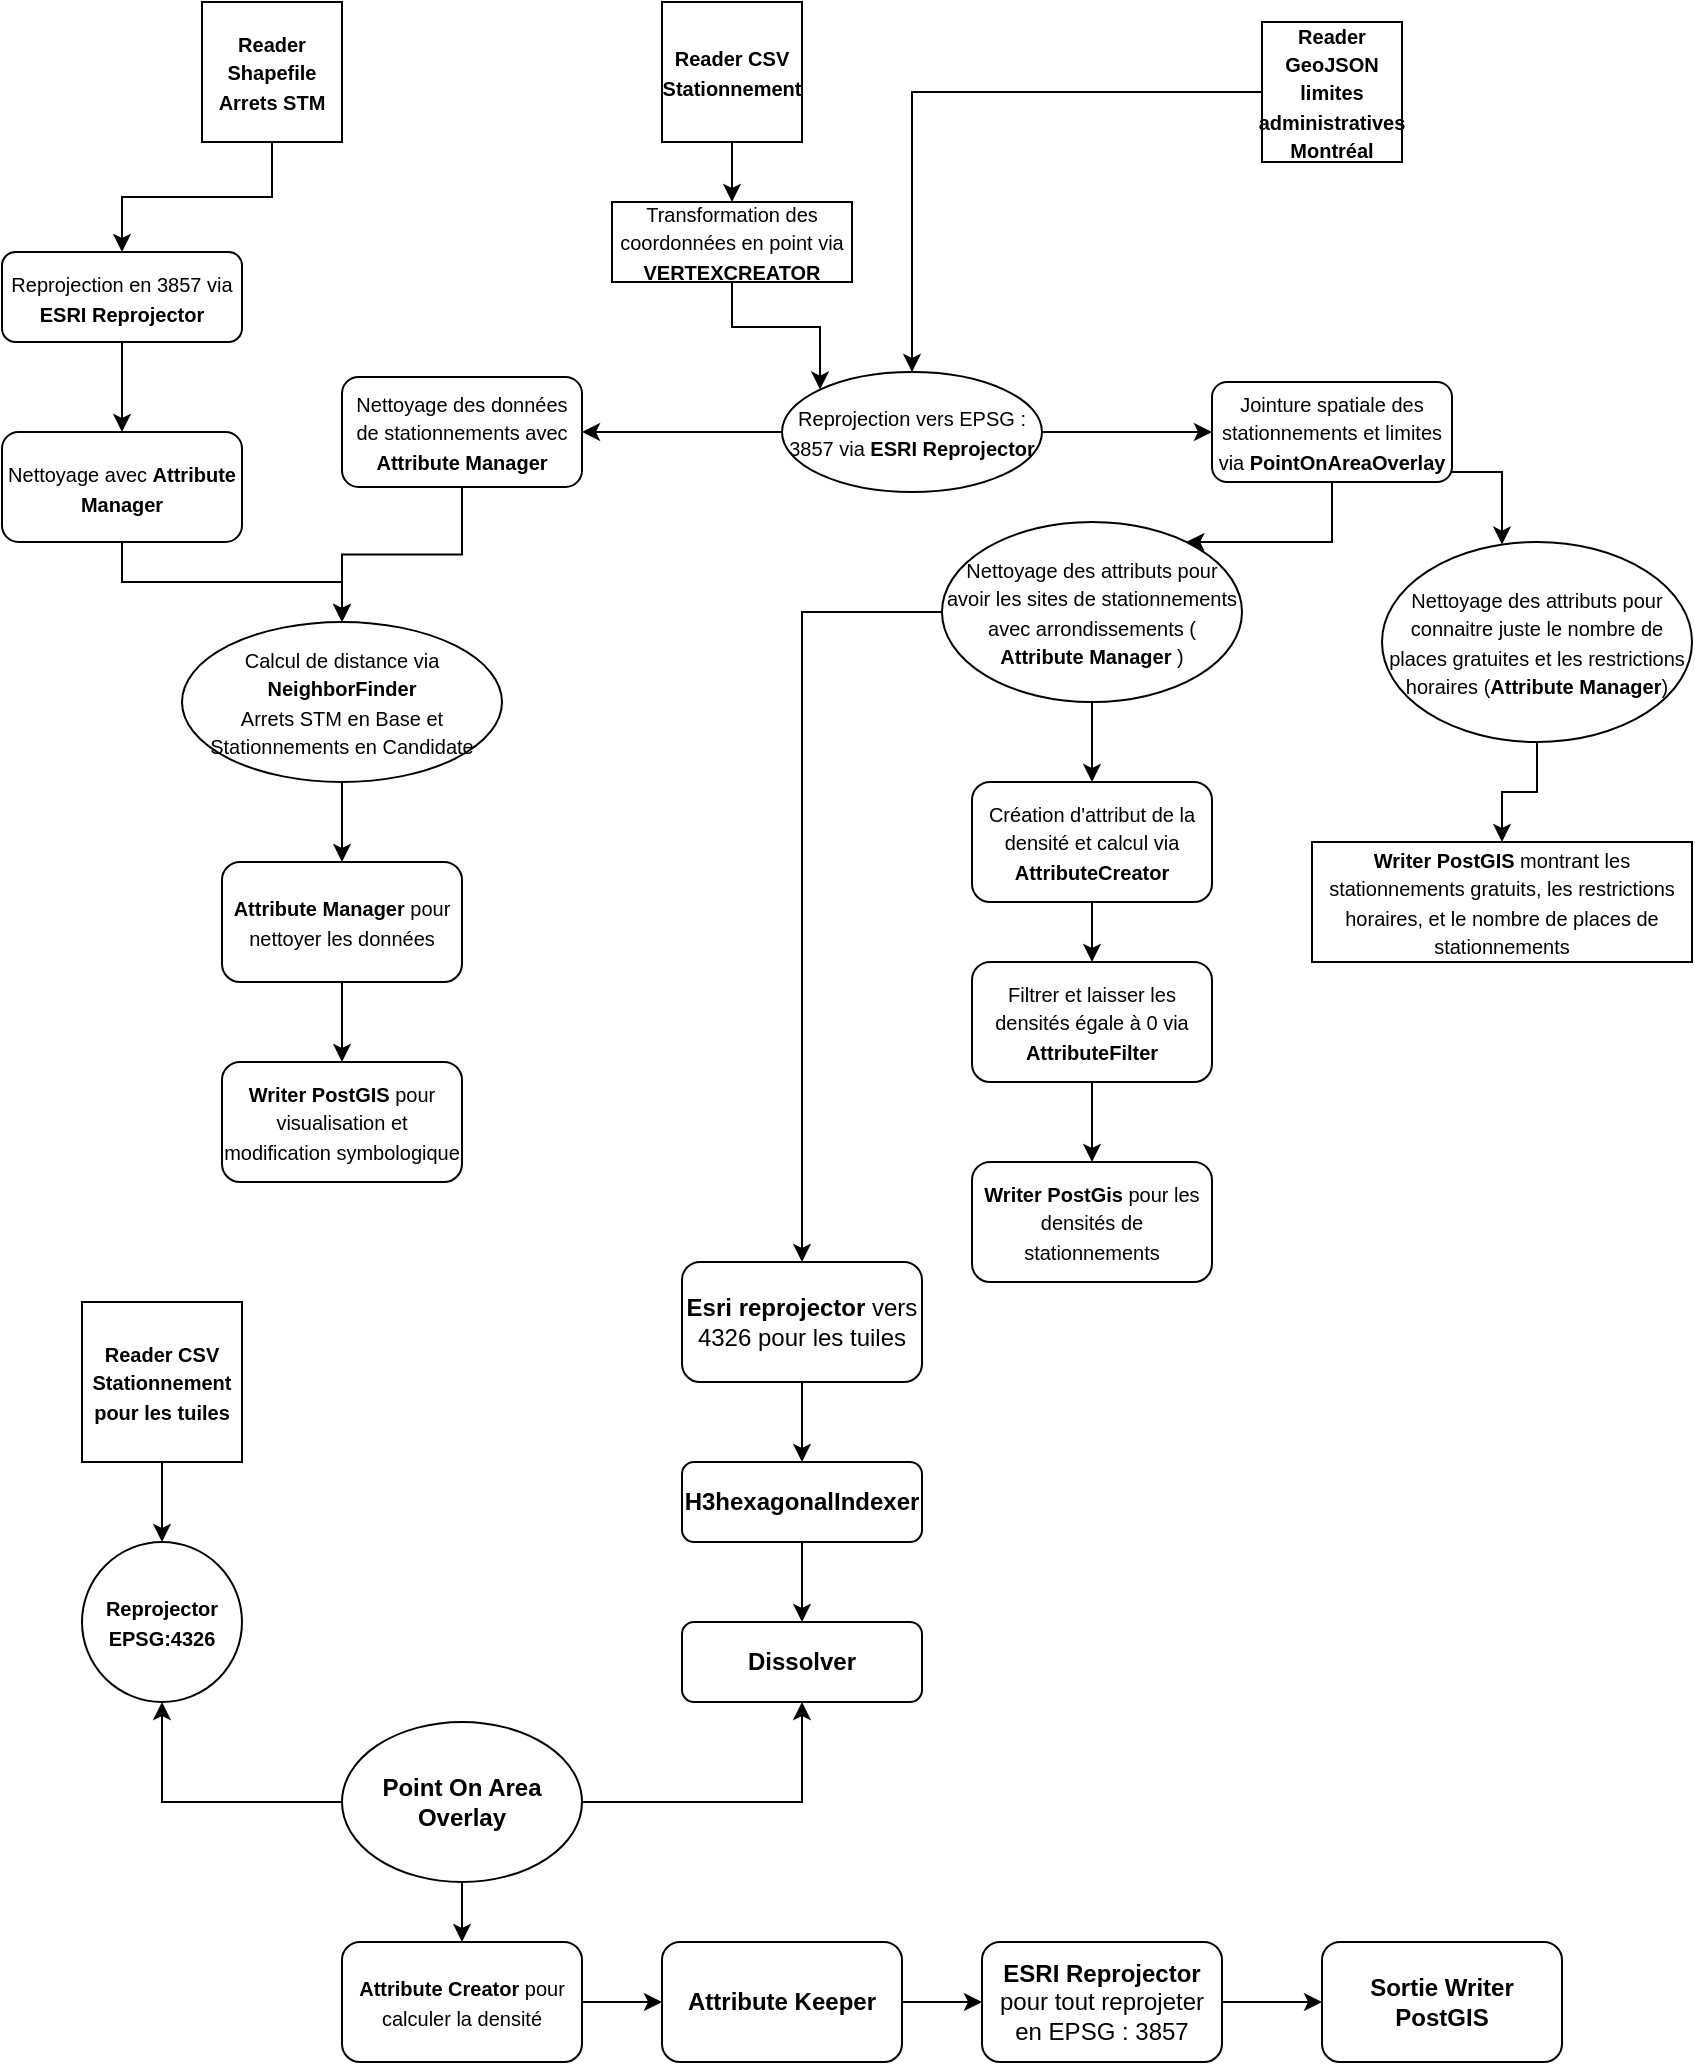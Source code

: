 <mxfile version="26.1.0">
  <diagram name="Page-1" id="WL6nOhDG4z1uNAzlub7u">
    <mxGraphModel dx="986" dy="541" grid="1" gridSize="10" guides="1" tooltips="1" connect="1" arrows="1" fold="1" page="1" pageScale="1" pageWidth="850" pageHeight="1100" math="0" shadow="0">
      <root>
        <mxCell id="0" />
        <mxCell id="1" parent="0" />
        <mxCell id="ilFfyxpu3PWhFrHgzOiB-9" value="" style="edgeStyle=orthogonalEdgeStyle;rounded=0;orthogonalLoop=1;jettySize=auto;html=1;" parent="1" source="ilFfyxpu3PWhFrHgzOiB-1" target="ilFfyxpu3PWhFrHgzOiB-8" edge="1">
          <mxGeometry relative="1" as="geometry" />
        </mxCell>
        <mxCell id="ilFfyxpu3PWhFrHgzOiB-1" value="&lt;b&gt;&lt;font style=&quot;font-size: 10px;&quot;&gt;Reader CSV Stationnement&lt;/font&gt;&lt;/b&gt;" style="whiteSpace=wrap;html=1;aspect=fixed;" parent="1" vertex="1">
          <mxGeometry x="330" y="30" width="70" height="70" as="geometry" />
        </mxCell>
        <mxCell id="ilFfyxpu3PWhFrHgzOiB-11" value="" style="edgeStyle=orthogonalEdgeStyle;rounded=0;orthogonalLoop=1;jettySize=auto;html=1;" parent="1" source="ilFfyxpu3PWhFrHgzOiB-2" target="ilFfyxpu3PWhFrHgzOiB-4" edge="1">
          <mxGeometry relative="1" as="geometry" />
        </mxCell>
        <mxCell id="ilFfyxpu3PWhFrHgzOiB-2" value="&lt;b&gt;&lt;font style=&quot;font-size: 10px;&quot;&gt;Reader GeoJSON limites administratives Montréal&lt;/font&gt;&lt;/b&gt;" style="whiteSpace=wrap;html=1;aspect=fixed;" parent="1" vertex="1">
          <mxGeometry x="630" y="40" width="70" height="70" as="geometry" />
        </mxCell>
        <mxCell id="ilFfyxpu3PWhFrHgzOiB-3" style="edgeStyle=orthogonalEdgeStyle;rounded=0;orthogonalLoop=1;jettySize=auto;html=1;exitX=0.5;exitY=1;exitDx=0;exitDy=0;" parent="1" source="ilFfyxpu3PWhFrHgzOiB-1" target="ilFfyxpu3PWhFrHgzOiB-1" edge="1">
          <mxGeometry relative="1" as="geometry" />
        </mxCell>
        <mxCell id="osBCSfrFB3hvQAAodffK-1" value="" style="edgeStyle=orthogonalEdgeStyle;rounded=0;orthogonalLoop=1;jettySize=auto;html=1;" parent="1" source="ilFfyxpu3PWhFrHgzOiB-4" target="ilFfyxpu3PWhFrHgzOiB-13" edge="1">
          <mxGeometry relative="1" as="geometry" />
        </mxCell>
        <mxCell id="osBCSfrFB3hvQAAodffK-13" value="" style="edgeStyle=orthogonalEdgeStyle;rounded=0;orthogonalLoop=1;jettySize=auto;html=1;" parent="1" source="ilFfyxpu3PWhFrHgzOiB-4" target="osBCSfrFB3hvQAAodffK-12" edge="1">
          <mxGeometry relative="1" as="geometry" />
        </mxCell>
        <mxCell id="ilFfyxpu3PWhFrHgzOiB-4" value="&lt;font style=&quot;font-size: 10px;&quot;&gt;Reprojection vers EPSG : 3857 via &lt;b&gt;ESRI Reprojector&lt;/b&gt;&lt;/font&gt;" style="ellipse;whiteSpace=wrap;html=1;" parent="1" vertex="1">
          <mxGeometry x="390" y="215" width="130" height="60" as="geometry" />
        </mxCell>
        <mxCell id="ilFfyxpu3PWhFrHgzOiB-10" value="" style="edgeStyle=orthogonalEdgeStyle;rounded=0;orthogonalLoop=1;jettySize=auto;html=1;entryX=0;entryY=0;entryDx=0;entryDy=0;" parent="1" source="ilFfyxpu3PWhFrHgzOiB-8" target="ilFfyxpu3PWhFrHgzOiB-4" edge="1">
          <mxGeometry relative="1" as="geometry" />
        </mxCell>
        <mxCell id="ilFfyxpu3PWhFrHgzOiB-8" value="&lt;font style=&quot;font-size: 10px;&quot;&gt;Transformation des coordonnées en point via &lt;b&gt;VERTEXCREATOR&lt;/b&gt;&lt;/font&gt;" style="rounded=0;whiteSpace=wrap;html=1;" parent="1" vertex="1">
          <mxGeometry x="305" y="130" width="120" height="40" as="geometry" />
        </mxCell>
        <mxCell id="ilFfyxpu3PWhFrHgzOiB-18" value="" style="edgeStyle=orthogonalEdgeStyle;rounded=0;orthogonalLoop=1;jettySize=auto;html=1;" parent="1" source="ilFfyxpu3PWhFrHgzOiB-13" target="ilFfyxpu3PWhFrHgzOiB-15" edge="1">
          <mxGeometry relative="1" as="geometry">
            <Array as="points">
              <mxPoint x="750" y="265" />
            </Array>
          </mxGeometry>
        </mxCell>
        <mxCell id="osBCSfrFB3hvQAAodffK-5" value="" style="edgeStyle=orthogonalEdgeStyle;rounded=0;orthogonalLoop=1;jettySize=auto;html=1;" parent="1" source="ilFfyxpu3PWhFrHgzOiB-13" target="ilFfyxpu3PWhFrHgzOiB-19" edge="1">
          <mxGeometry relative="1" as="geometry">
            <Array as="points">
              <mxPoint x="665" y="300" />
            </Array>
          </mxGeometry>
        </mxCell>
        <mxCell id="ilFfyxpu3PWhFrHgzOiB-13" value="&lt;font style=&quot;font-size: 10px;&quot;&gt;Jointure spatiale des stationnements et limites via &lt;b&gt;PointOnAreaOverlay&lt;/b&gt;&lt;/font&gt;" style="rounded=1;whiteSpace=wrap;html=1;" parent="1" vertex="1">
          <mxGeometry x="605" y="220" width="120" height="50" as="geometry" />
        </mxCell>
        <mxCell id="ilFfyxpu3PWhFrHgzOiB-23" value="" style="edgeStyle=orthogonalEdgeStyle;rounded=0;orthogonalLoop=1;jettySize=auto;html=1;" parent="1" source="ilFfyxpu3PWhFrHgzOiB-15" target="ilFfyxpu3PWhFrHgzOiB-22" edge="1">
          <mxGeometry relative="1" as="geometry" />
        </mxCell>
        <mxCell id="ilFfyxpu3PWhFrHgzOiB-15" value="&lt;font style=&quot;font-size: 10px;&quot;&gt;Nettoyage des attributs pour connaitre juste le nombre de places gratuites et les restrictions horaires (&lt;b&gt;Attribute Manager&lt;/b&gt;)&lt;/font&gt;" style="ellipse;whiteSpace=wrap;html=1;" parent="1" vertex="1">
          <mxGeometry x="690" y="300" width="155" height="100" as="geometry" />
        </mxCell>
        <mxCell id="xjBDdDFHArEvRnXjWHRY-2" value="" style="edgeStyle=orthogonalEdgeStyle;rounded=0;orthogonalLoop=1;jettySize=auto;html=1;" parent="1" source="ilFfyxpu3PWhFrHgzOiB-19" target="xjBDdDFHArEvRnXjWHRY-1" edge="1">
          <mxGeometry relative="1" as="geometry" />
        </mxCell>
        <mxCell id="4Tk2Po8FTdof0JiAFZOF-2" value="" style="edgeStyle=orthogonalEdgeStyle;rounded=0;orthogonalLoop=1;jettySize=auto;html=1;" edge="1" parent="1" source="ilFfyxpu3PWhFrHgzOiB-19" target="4Tk2Po8FTdof0JiAFZOF-1">
          <mxGeometry relative="1" as="geometry" />
        </mxCell>
        <mxCell id="ilFfyxpu3PWhFrHgzOiB-19" value="&lt;font style=&quot;font-size: 10px;&quot;&gt;Nettoyage des attributs pour avoir les sites de stationnements avec arrondissements ( &lt;b&gt;Attribute Manager&lt;/b&gt; )&lt;/font&gt;" style="ellipse;whiteSpace=wrap;html=1;rotation=0;" parent="1" vertex="1">
          <mxGeometry x="470" y="290" width="150" height="90" as="geometry" />
        </mxCell>
        <mxCell id="ilFfyxpu3PWhFrHgzOiB-22" value="&lt;font style=&quot;font-size: 10px;&quot;&gt;&lt;b&gt;Writer PostGIS&lt;/b&gt; montrant les stationnements gratuits, les restrictions horaires, et le nombre de places de stationnements&lt;/font&gt;" style="rounded=0;whiteSpace=wrap;html=1;" parent="1" vertex="1">
          <mxGeometry x="655" y="450" width="190" height="60" as="geometry" />
        </mxCell>
        <mxCell id="osBCSfrFB3hvQAAodffK-9" value="" style="edgeStyle=orthogonalEdgeStyle;rounded=0;orthogonalLoop=1;jettySize=auto;html=1;" parent="1" source="osBCSfrFB3hvQAAodffK-6" target="osBCSfrFB3hvQAAodffK-8" edge="1">
          <mxGeometry relative="1" as="geometry" />
        </mxCell>
        <mxCell id="osBCSfrFB3hvQAAodffK-6" value="&lt;b&gt;&lt;font style=&quot;font-size: 10px;&quot;&gt;Reader Shapefile Arrets STM&lt;/font&gt;&lt;/b&gt;" style="whiteSpace=wrap;html=1;aspect=fixed;" parent="1" vertex="1">
          <mxGeometry x="100" y="30" width="70" height="70" as="geometry" />
        </mxCell>
        <mxCell id="osBCSfrFB3hvQAAodffK-11" value="" style="edgeStyle=orthogonalEdgeStyle;rounded=0;orthogonalLoop=1;jettySize=auto;html=1;" parent="1" source="osBCSfrFB3hvQAAodffK-8" target="osBCSfrFB3hvQAAodffK-10" edge="1">
          <mxGeometry relative="1" as="geometry" />
        </mxCell>
        <mxCell id="osBCSfrFB3hvQAAodffK-8" value="&lt;font style=&quot;font-size: 10px;&quot;&gt;Reprojection en 3857 via &lt;b&gt;ESRI Reprojector&lt;/b&gt;&lt;/font&gt;" style="rounded=1;whiteSpace=wrap;html=1;" parent="1" vertex="1">
          <mxGeometry y="155" width="120" height="45" as="geometry" />
        </mxCell>
        <mxCell id="osBCSfrFB3hvQAAodffK-18" value="" style="edgeStyle=orthogonalEdgeStyle;rounded=0;orthogonalLoop=1;jettySize=auto;html=1;" parent="1" source="osBCSfrFB3hvQAAodffK-10" target="osBCSfrFB3hvQAAodffK-15" edge="1">
          <mxGeometry relative="1" as="geometry" />
        </mxCell>
        <mxCell id="osBCSfrFB3hvQAAodffK-10" value="&lt;font style=&quot;font-size: 10px;&quot;&gt;Nettoyage avec &lt;b&gt;Attribute Manager&lt;/b&gt;&lt;/font&gt;" style="rounded=1;whiteSpace=wrap;html=1;" parent="1" vertex="1">
          <mxGeometry y="245" width="120" height="55" as="geometry" />
        </mxCell>
        <mxCell id="osBCSfrFB3hvQAAodffK-19" value="" style="edgeStyle=orthogonalEdgeStyle;rounded=0;orthogonalLoop=1;jettySize=auto;html=1;" parent="1" source="osBCSfrFB3hvQAAodffK-12" target="osBCSfrFB3hvQAAodffK-15" edge="1">
          <mxGeometry relative="1" as="geometry" />
        </mxCell>
        <mxCell id="osBCSfrFB3hvQAAodffK-12" value="&lt;font style=&quot;font-size: 10px;&quot;&gt;Nettoyage des données de stationnements avec &lt;b&gt;Attribute Manager&lt;/b&gt;&lt;/font&gt;" style="rounded=1;whiteSpace=wrap;html=1;" parent="1" vertex="1">
          <mxGeometry x="170" y="217.5" width="120" height="55" as="geometry" />
        </mxCell>
        <mxCell id="osBCSfrFB3hvQAAodffK-21" value="" style="edgeStyle=orthogonalEdgeStyle;rounded=0;orthogonalLoop=1;jettySize=auto;html=1;" parent="1" source="osBCSfrFB3hvQAAodffK-15" target="osBCSfrFB3hvQAAodffK-20" edge="1">
          <mxGeometry relative="1" as="geometry" />
        </mxCell>
        <mxCell id="osBCSfrFB3hvQAAodffK-15" value="&lt;div&gt;&lt;font style=&quot;font-size: 10px;&quot;&gt;Calcul de distance via &lt;b&gt;NeighborFinder&lt;/b&gt;&lt;/font&gt;&lt;/div&gt;&lt;div&gt;&lt;font style=&quot;font-size: 10px;&quot;&gt;Arrets STM en Base et Stationnements en Candidate&lt;/font&gt;&lt;/div&gt;" style="ellipse;whiteSpace=wrap;html=1;" parent="1" vertex="1">
          <mxGeometry x="90" y="340" width="160" height="80" as="geometry" />
        </mxCell>
        <mxCell id="osBCSfrFB3hvQAAodffK-23" value="" style="edgeStyle=orthogonalEdgeStyle;rounded=0;orthogonalLoop=1;jettySize=auto;html=1;" parent="1" source="osBCSfrFB3hvQAAodffK-20" target="osBCSfrFB3hvQAAodffK-22" edge="1">
          <mxGeometry relative="1" as="geometry" />
        </mxCell>
        <mxCell id="osBCSfrFB3hvQAAodffK-20" value="&lt;font style=&quot;font-size: 10px;&quot;&gt;&lt;b&gt;&lt;font&gt;Attribute Manager&lt;/font&gt;&lt;/b&gt; pour nettoyer les données&lt;/font&gt;" style="rounded=1;whiteSpace=wrap;html=1;" parent="1" vertex="1">
          <mxGeometry x="110" y="460" width="120" height="60" as="geometry" />
        </mxCell>
        <mxCell id="osBCSfrFB3hvQAAodffK-22" value="&lt;font style=&quot;font-size: 10px;&quot;&gt;&lt;b&gt;Writer PostGIS&lt;/b&gt; pour visualisation et modification symbologique&lt;/font&gt;" style="whiteSpace=wrap;html=1;rounded=1;" parent="1" vertex="1">
          <mxGeometry x="110" y="560" width="120" height="60" as="geometry" />
        </mxCell>
        <mxCell id="xjBDdDFHArEvRnXjWHRY-4" value="" style="edgeStyle=orthogonalEdgeStyle;rounded=0;orthogonalLoop=1;jettySize=auto;html=1;" parent="1" source="xjBDdDFHArEvRnXjWHRY-1" target="xjBDdDFHArEvRnXjWHRY-3" edge="1">
          <mxGeometry relative="1" as="geometry" />
        </mxCell>
        <mxCell id="xjBDdDFHArEvRnXjWHRY-1" value="&lt;font style=&quot;font-size: 10px;&quot;&gt;Création d&#39;attribut de la densité et calcul via &lt;b&gt;AttributeCreator&lt;/b&gt;&lt;/font&gt;" style="rounded=1;whiteSpace=wrap;html=1;" parent="1" vertex="1">
          <mxGeometry x="485" y="420" width="120" height="60" as="geometry" />
        </mxCell>
        <mxCell id="xjBDdDFHArEvRnXjWHRY-6" value="" style="edgeStyle=orthogonalEdgeStyle;rounded=0;orthogonalLoop=1;jettySize=auto;html=1;" parent="1" source="xjBDdDFHArEvRnXjWHRY-3" target="xjBDdDFHArEvRnXjWHRY-5" edge="1">
          <mxGeometry relative="1" as="geometry" />
        </mxCell>
        <mxCell id="xjBDdDFHArEvRnXjWHRY-3" value="&lt;font style=&quot;font-size: 10px;&quot;&gt;Filtrer et laisser les densités égale à 0 via &lt;b&gt;AttributeFilter&lt;/b&gt;&lt;/font&gt;" style="whiteSpace=wrap;html=1;rounded=1;" parent="1" vertex="1">
          <mxGeometry x="485" y="510" width="120" height="60" as="geometry" />
        </mxCell>
        <mxCell id="xjBDdDFHArEvRnXjWHRY-5" value="&lt;font style=&quot;font-size: 10px;&quot;&gt;&lt;b&gt;Writer PostGis&lt;/b&gt; pour les densités de stationnements&lt;/font&gt;" style="whiteSpace=wrap;html=1;rounded=1;" parent="1" vertex="1">
          <mxGeometry x="485" y="610" width="120" height="60" as="geometry" />
        </mxCell>
        <mxCell id="4Tk2Po8FTdof0JiAFZOF-5" value="" style="edgeStyle=orthogonalEdgeStyle;rounded=0;orthogonalLoop=1;jettySize=auto;html=1;" edge="1" parent="1" source="4Tk2Po8FTdof0JiAFZOF-1" target="4Tk2Po8FTdof0JiAFZOF-4">
          <mxGeometry relative="1" as="geometry" />
        </mxCell>
        <mxCell id="4Tk2Po8FTdof0JiAFZOF-1" value="&lt;font&gt;&lt;b&gt;Esri reprojector&lt;/b&gt; vers 4326 pour les tuiles&lt;/font&gt;" style="rounded=1;whiteSpace=wrap;html=1;" vertex="1" parent="1">
          <mxGeometry x="340" y="660" width="120" height="60" as="geometry" />
        </mxCell>
        <mxCell id="4Tk2Po8FTdof0JiAFZOF-7" value="" style="edgeStyle=orthogonalEdgeStyle;rounded=0;orthogonalLoop=1;jettySize=auto;html=1;" edge="1" parent="1" source="4Tk2Po8FTdof0JiAFZOF-4" target="4Tk2Po8FTdof0JiAFZOF-6">
          <mxGeometry relative="1" as="geometry" />
        </mxCell>
        <mxCell id="4Tk2Po8FTdof0JiAFZOF-4" value="&lt;font&gt;&lt;b&gt;H3hexagonalIndexer&lt;/b&gt;&lt;/font&gt;" style="rounded=1;whiteSpace=wrap;html=1;" vertex="1" parent="1">
          <mxGeometry x="340" y="760" width="120" height="40" as="geometry" />
        </mxCell>
        <mxCell id="4Tk2Po8FTdof0JiAFZOF-6" value="&lt;b&gt;&lt;font&gt;Dissolver&lt;/font&gt;&lt;/b&gt;" style="whiteSpace=wrap;html=1;rounded=1;" vertex="1" parent="1">
          <mxGeometry x="340" y="840" width="120" height="40" as="geometry" />
        </mxCell>
        <mxCell id="4Tk2Po8FTdof0JiAFZOF-12" value="" style="edgeStyle=orthogonalEdgeStyle;rounded=0;orthogonalLoop=1;jettySize=auto;html=1;" edge="1" parent="1" source="4Tk2Po8FTdof0JiAFZOF-10" target="4Tk2Po8FTdof0JiAFZOF-11">
          <mxGeometry relative="1" as="geometry" />
        </mxCell>
        <mxCell id="4Tk2Po8FTdof0JiAFZOF-10" value="&lt;b&gt;&lt;font style=&quot;font-size: 10px;&quot;&gt;Reader CSV Stationnement pour les tuiles&lt;/font&gt;&lt;/b&gt;" style="whiteSpace=wrap;html=1;aspect=fixed;" vertex="1" parent="1">
          <mxGeometry x="40" y="680" width="80" height="80" as="geometry" />
        </mxCell>
        <mxCell id="4Tk2Po8FTdof0JiAFZOF-11" value="&lt;font style=&quot;font-size: 10px;&quot;&gt;&lt;b&gt;Reprojector EPSG:4326&lt;/b&gt;&lt;/font&gt;" style="ellipse;whiteSpace=wrap;html=1;" vertex="1" parent="1">
          <mxGeometry x="40" y="800" width="80" height="80" as="geometry" />
        </mxCell>
        <mxCell id="4Tk2Po8FTdof0JiAFZOF-14" value="" style="edgeStyle=orthogonalEdgeStyle;rounded=0;orthogonalLoop=1;jettySize=auto;html=1;" edge="1" parent="1" source="4Tk2Po8FTdof0JiAFZOF-13" target="4Tk2Po8FTdof0JiAFZOF-11">
          <mxGeometry relative="1" as="geometry" />
        </mxCell>
        <mxCell id="4Tk2Po8FTdof0JiAFZOF-15" value="" style="edgeStyle=orthogonalEdgeStyle;rounded=0;orthogonalLoop=1;jettySize=auto;html=1;" edge="1" parent="1" source="4Tk2Po8FTdof0JiAFZOF-13" target="4Tk2Po8FTdof0JiAFZOF-6">
          <mxGeometry relative="1" as="geometry" />
        </mxCell>
        <mxCell id="4Tk2Po8FTdof0JiAFZOF-17" value="" style="edgeStyle=orthogonalEdgeStyle;rounded=0;orthogonalLoop=1;jettySize=auto;html=1;" edge="1" parent="1" source="4Tk2Po8FTdof0JiAFZOF-13" target="4Tk2Po8FTdof0JiAFZOF-16">
          <mxGeometry relative="1" as="geometry" />
        </mxCell>
        <mxCell id="4Tk2Po8FTdof0JiAFZOF-13" value="&lt;b&gt;Point On Area Overlay&lt;/b&gt;" style="ellipse;whiteSpace=wrap;html=1;" vertex="1" parent="1">
          <mxGeometry x="170" y="890" width="120" height="80" as="geometry" />
        </mxCell>
        <mxCell id="4Tk2Po8FTdof0JiAFZOF-19" value="" style="edgeStyle=orthogonalEdgeStyle;rounded=0;orthogonalLoop=1;jettySize=auto;html=1;" edge="1" parent="1" source="4Tk2Po8FTdof0JiAFZOF-16" target="4Tk2Po8FTdof0JiAFZOF-18">
          <mxGeometry relative="1" as="geometry" />
        </mxCell>
        <mxCell id="4Tk2Po8FTdof0JiAFZOF-16" value="&lt;font style=&quot;font-size: 10px;&quot;&gt;&lt;b&gt;Attribute Creator&lt;/b&gt; pour calculer la densité&lt;/font&gt;" style="rounded=1;whiteSpace=wrap;html=1;" vertex="1" parent="1">
          <mxGeometry x="170" y="1000" width="120" height="60" as="geometry" />
        </mxCell>
        <mxCell id="4Tk2Po8FTdof0JiAFZOF-21" value="" style="edgeStyle=orthogonalEdgeStyle;rounded=0;orthogonalLoop=1;jettySize=auto;html=1;" edge="1" parent="1" source="4Tk2Po8FTdof0JiAFZOF-18" target="4Tk2Po8FTdof0JiAFZOF-20">
          <mxGeometry relative="1" as="geometry" />
        </mxCell>
        <mxCell id="4Tk2Po8FTdof0JiAFZOF-18" value="&lt;b&gt;Attribute Keeper&lt;/b&gt;" style="rounded=1;whiteSpace=wrap;html=1;" vertex="1" parent="1">
          <mxGeometry x="330" y="1000" width="120" height="60" as="geometry" />
        </mxCell>
        <mxCell id="4Tk2Po8FTdof0JiAFZOF-23" value="" style="edgeStyle=orthogonalEdgeStyle;rounded=0;orthogonalLoop=1;jettySize=auto;html=1;" edge="1" parent="1" source="4Tk2Po8FTdof0JiAFZOF-20" target="4Tk2Po8FTdof0JiAFZOF-22">
          <mxGeometry relative="1" as="geometry" />
        </mxCell>
        <mxCell id="4Tk2Po8FTdof0JiAFZOF-20" value="&lt;b&gt;ESRI Reprojector &lt;/b&gt;pour tout reprojeter en EPSG : 3857" style="rounded=1;whiteSpace=wrap;html=1;" vertex="1" parent="1">
          <mxGeometry x="490" y="1000" width="120" height="60" as="geometry" />
        </mxCell>
        <mxCell id="4Tk2Po8FTdof0JiAFZOF-22" value="&lt;b&gt;Sortie Writer PostGIS&lt;/b&gt;" style="rounded=1;whiteSpace=wrap;html=1;" vertex="1" parent="1">
          <mxGeometry x="660" y="1000" width="120" height="60" as="geometry" />
        </mxCell>
      </root>
    </mxGraphModel>
  </diagram>
</mxfile>
